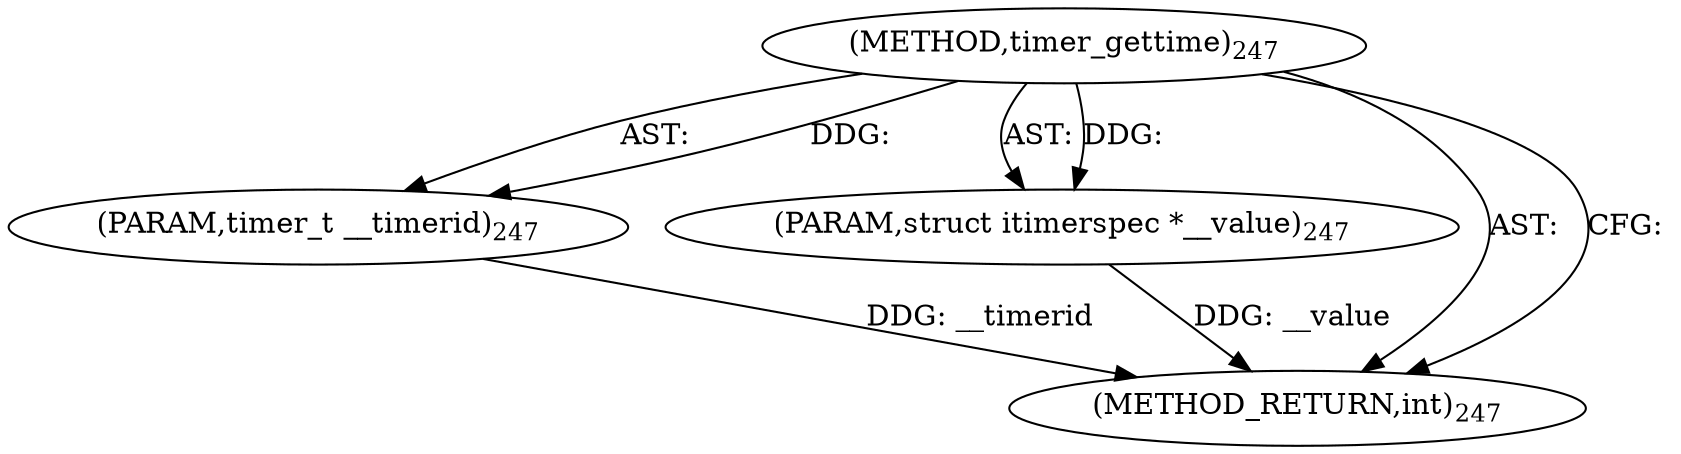 digraph "timer_gettime" {  
"8013" [label = <(METHOD,timer_gettime)<SUB>247</SUB>> ]
"8014" [label = <(PARAM,timer_t __timerid)<SUB>247</SUB>> ]
"8015" [label = <(PARAM,struct itimerspec *__value)<SUB>247</SUB>> ]
"8016" [label = <(METHOD_RETURN,int)<SUB>247</SUB>> ]
  "8013" -> "8014"  [ label = "AST: "] 
  "8013" -> "8015"  [ label = "AST: "] 
  "8013" -> "8016"  [ label = "AST: "] 
  "8013" -> "8016"  [ label = "CFG: "] 
  "8014" -> "8016"  [ label = "DDG: __timerid"] 
  "8015" -> "8016"  [ label = "DDG: __value"] 
  "8013" -> "8014"  [ label = "DDG: "] 
  "8013" -> "8015"  [ label = "DDG: "] 
}
